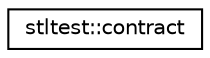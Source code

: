 digraph "Graphical Class Hierarchy"
{
  edge [fontname="Helvetica",fontsize="10",labelfontname="Helvetica",labelfontsize="10"];
  node [fontname="Helvetica",fontsize="10",shape=record];
  rankdir="LR";
  Node0 [label="stltest::contract",height=0.2,width=0.4,color="black", fillcolor="white", style="filled",URL="$classstltest_1_1contract.html"];
}
